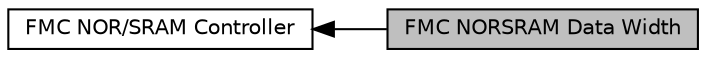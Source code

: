 digraph "FMC NORSRAM Data Width"
{
  edge [fontname="Helvetica",fontsize="10",labelfontname="Helvetica",labelfontsize="10"];
  node [fontname="Helvetica",fontsize="10",shape=record];
  rankdir=LR;
  Node1 [label="FMC NOR/SRAM Controller",height=0.2,width=0.4,color="black", fillcolor="white", style="filled",URL="$group___f_m_c___l_l___n_o_r___s_r_a_m___controller.html"];
  Node0 [label="FMC NORSRAM Data Width",height=0.2,width=0.4,color="black", fillcolor="grey75", style="filled", fontcolor="black"];
  Node1->Node0 [shape=plaintext, dir="back", style="solid"];
}

